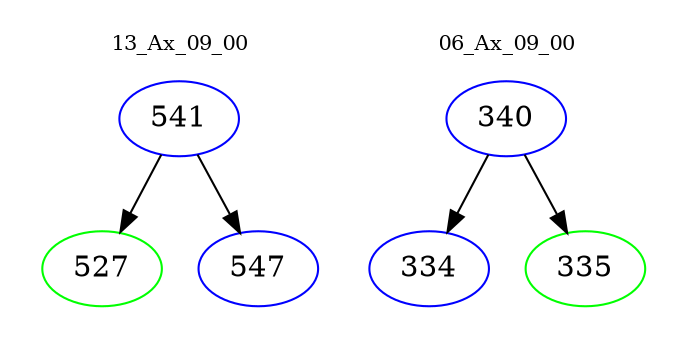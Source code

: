 digraph{
subgraph cluster_0 {
color = white
label = "13_Ax_09_00";
fontsize=10;
T0_541 [label="541", color="blue"]
T0_541 -> T0_527 [color="black"]
T0_527 [label="527", color="green"]
T0_541 -> T0_547 [color="black"]
T0_547 [label="547", color="blue"]
}
subgraph cluster_1 {
color = white
label = "06_Ax_09_00";
fontsize=10;
T1_340 [label="340", color="blue"]
T1_340 -> T1_334 [color="black"]
T1_334 [label="334", color="blue"]
T1_340 -> T1_335 [color="black"]
T1_335 [label="335", color="green"]
}
}
